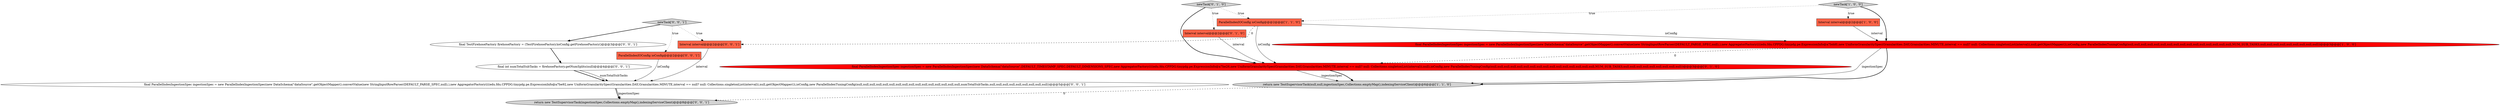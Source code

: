 digraph {
12 [style = filled, label = "newTask['0', '0', '1']", fillcolor = lightgray, shape = diamond image = "AAA0AAABBB3BBB"];
10 [style = filled, label = "return new TestSupervisorTask(ingestionSpec,Collections.emptyMap(),indexingServiceClient)@@@8@@@['0', '0', '1']", fillcolor = lightgray, shape = ellipse image = "AAA0AAABBB3BBB"];
2 [style = filled, label = "newTask['1', '0', '0']", fillcolor = lightgray, shape = diamond image = "AAA0AAABBB1BBB"];
11 [style = filled, label = "final TestFirehoseFactory firehoseFactory = (TestFirehoseFactory)ioConfig.getFirehoseFactory()@@@3@@@['0', '0', '1']", fillcolor = white, shape = ellipse image = "AAA0AAABBB3BBB"];
8 [style = filled, label = "final ParallelIndexIngestionSpec ingestionSpec = new ParallelIndexIngestionSpec(new DataSchema(\"dataSource\",getObjectMapper().convertValue(new StringInputRowParser(DEFAULT_PARSE_SPEC,null),),new AggregatorFactory((((edu.fdu.CPPDG.tinypdg.pe.ExpressionInfo@a7be92,new UniformGranularitySpec(Granularities.DAY,Granularities.MINUTE,interval == null? null: Collections.singletonList(interval)),null,getObjectMapper()),ioConfig,new ParallelIndexTuningConfig(null,null,null,null,null,null,null,null,null,null,null,null,null,null,null,null,numTotalSubTasks,null,null,null,null,null,null,null,null,null))@@@5@@@['0', '0', '1']", fillcolor = white, shape = ellipse image = "AAA0AAABBB3BBB"];
13 [style = filled, label = "ParallelIndexIOConfig ioConfig@@@2@@@['0', '0', '1']", fillcolor = tomato, shape = box image = "AAA0AAABBB3BBB"];
14 [style = filled, label = "Interval interval@@@2@@@['0', '0', '1']", fillcolor = tomato, shape = box image = "AAA0AAABBB3BBB"];
5 [style = filled, label = "final ParallelIndexIngestionSpec ingestionSpec = new ParallelIndexIngestionSpec(new DataSchema(\"dataSource\",DEFAULT_TIMESTAMP_SPEC,DEFAULT_DIMENSIONS_SPEC,new AggregatorFactory((((edu.fdu.CPPDG.tinypdg.pe.ExpressionInfo@a7be26,new UniformGranularitySpec(Granularities.DAY,Granularities.MINUTE,interval == null? null: Collections.singletonList(interval)),null),ioConfig,new ParallelIndexTuningConfig(null,null,null,null,null,null,null,null,null,null,null,null,null,null,null,null,NUM_SUB_TASKS,null,null,null,null,null,null,null,null,null))@@@3@@@['0', '1', '0']", fillcolor = red, shape = ellipse image = "AAA1AAABBB2BBB"];
1 [style = filled, label = "Interval interval@@@2@@@['1', '0', '0']", fillcolor = tomato, shape = box image = "AAA0AAABBB1BBB"];
7 [style = filled, label = "newTask['0', '1', '0']", fillcolor = lightgray, shape = diamond image = "AAA0AAABBB2BBB"];
9 [style = filled, label = "final int numTotalSubTasks = firehoseFactory.getNumSplits(null)@@@4@@@['0', '0', '1']", fillcolor = white, shape = ellipse image = "AAA0AAABBB3BBB"];
6 [style = filled, label = "Interval interval@@@2@@@['0', '1', '0']", fillcolor = tomato, shape = box image = "AAA0AAABBB2BBB"];
3 [style = filled, label = "ParallelIndexIOConfig ioConfig@@@2@@@['1', '1', '0']", fillcolor = tomato, shape = box image = "AAA0AAABBB1BBB"];
0 [style = filled, label = "final ParallelIndexIngestionSpec ingestionSpec = new ParallelIndexIngestionSpec(new DataSchema(\"dataSource\",getObjectMapper().convertValue(new StringInputRowParser(DEFAULT_PARSE_SPEC,null),),new AggregatorFactory((((edu.fdu.CPPDG.tinypdg.pe.ExpressionInfo@a7bdd0,new UniformGranularitySpec(Granularities.DAY,Granularities.MINUTE,interval == null? null: Collections.singletonList(interval)),null,getObjectMapper()),ioConfig,new ParallelIndexTuningConfig(null,null,null,null,null,null,null,null,null,null,null,null,null,null,null,null,NUM_SUB_TASKS,null,null,null,null,null,null,null,null,null))@@@3@@@['1', '0', '0']", fillcolor = red, shape = ellipse image = "AAA1AAABBB1BBB"];
4 [style = filled, label = "return new TestSupervisorTask(null,null,ingestionSpec,Collections.emptyMap(),indexingServiceClient)@@@6@@@['1', '1', '0']", fillcolor = lightgray, shape = ellipse image = "AAA0AAABBB1BBB"];
2->3 [style = dotted, label="true"];
3->0 [style = solid, label="ioConfig"];
8->10 [style = bold, label=""];
7->6 [style = dotted, label="true"];
13->8 [style = solid, label="ioConfig"];
0->5 [style = dashed, label="0"];
0->4 [style = solid, label="ingestionSpec"];
6->5 [style = solid, label="interval"];
12->11 [style = bold, label=""];
3->5 [style = solid, label="ioConfig"];
8->10 [style = solid, label="ingestionSpec"];
11->9 [style = bold, label=""];
9->8 [style = bold, label=""];
5->4 [style = solid, label="ingestionSpec"];
12->14 [style = dotted, label="true"];
7->5 [style = bold, label=""];
2->0 [style = bold, label=""];
12->13 [style = dotted, label="true"];
1->0 [style = solid, label="interval"];
14->8 [style = solid, label="interval"];
0->4 [style = bold, label=""];
2->1 [style = dotted, label="true"];
7->3 [style = dotted, label="true"];
9->8 [style = solid, label="numTotalSubTasks"];
5->4 [style = bold, label=""];
3->14 [style = dashed, label="0"];
4->10 [style = dashed, label="0"];
}
